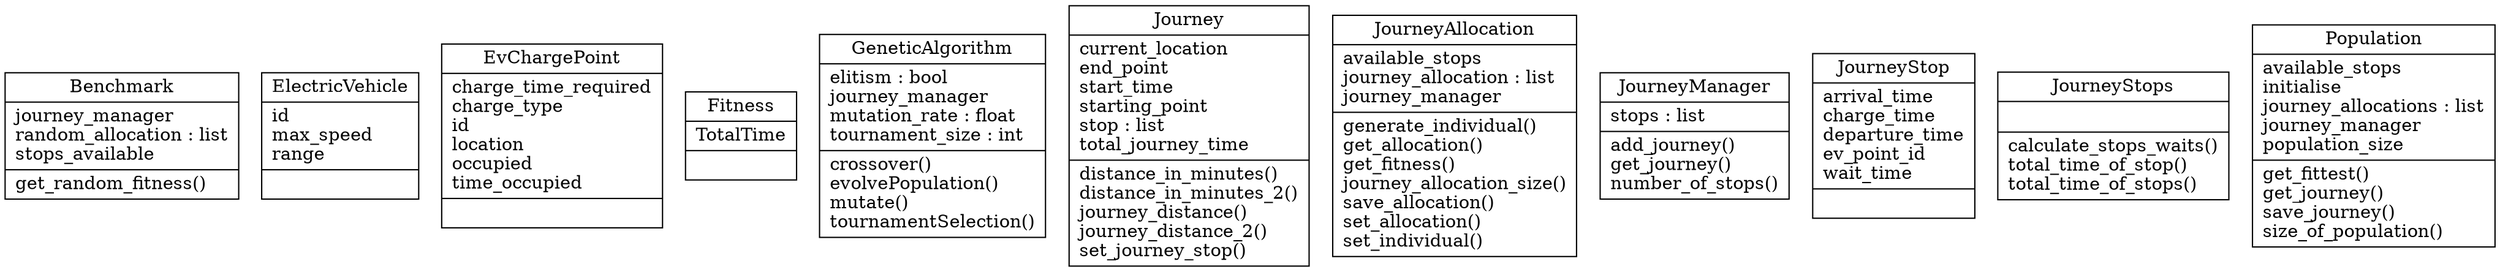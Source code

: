 digraph "classes" {
charset="utf-8"
rankdir=BT
"0" [label="{Benchmark|journey_manager\lrandom_allocation : list\lstops_available\l|get_random_fitness()\l}", shape="record"];
"1" [label="{ElectricVehicle|id\lmax_speed\lrange\l|}", shape="record"];
"2" [label="{EvChargePoint|charge_time_required\lcharge_type\lid\llocation\loccupied\ltime_occupied\l|}", shape="record"];
"3" [label="{Fitness|TotalTime\l|}", shape="record"];
"4" [label="{GeneticAlgorithm|elitism : bool\ljourney_manager\lmutation_rate : float\ltournament_size : int\l|crossover()\levolvePopulation()\lmutate()\ltournamentSelection()\l}", shape="record"];
"5" [label="{Journey|current_location\lend_point\lstart_time\lstarting_point\lstop : list\ltotal_journey_time\l|distance_in_minutes()\ldistance_in_minutes_2()\ljourney_distance()\ljourney_distance_2()\lset_journey_stop()\l}", shape="record"];
"6" [label="{JourneyAllocation|available_stops\ljourney_allocation : list\ljourney_manager\l|generate_individual()\lget_allocation()\lget_fitness()\ljourney_allocation_size()\lsave_allocation()\lset_allocation()\lset_individual()\l}", shape="record"];
"7" [label="{JourneyManager|stops : list\l|add_journey()\lget_journey()\lnumber_of_stops()\l}", shape="record"];
"8" [label="{JourneyStop|arrival_time\lcharge_time\ldeparture_time\lev_point_id\lwait_time\l|}", shape="record"];
"9" [label="{JourneyStops|\l|calculate_stops_waits()\ltotal_time_of_stop()\ltotal_time_of_stops()\l}", shape="record"];
"10" [label="{Population|available_stops\linitialise\ljourney_allocations : list\ljourney_manager\lpopulation_size\l|get_fittest()\lget_journey()\lsave_journey()\lsize_of_population()\l}", shape="record"];
}

